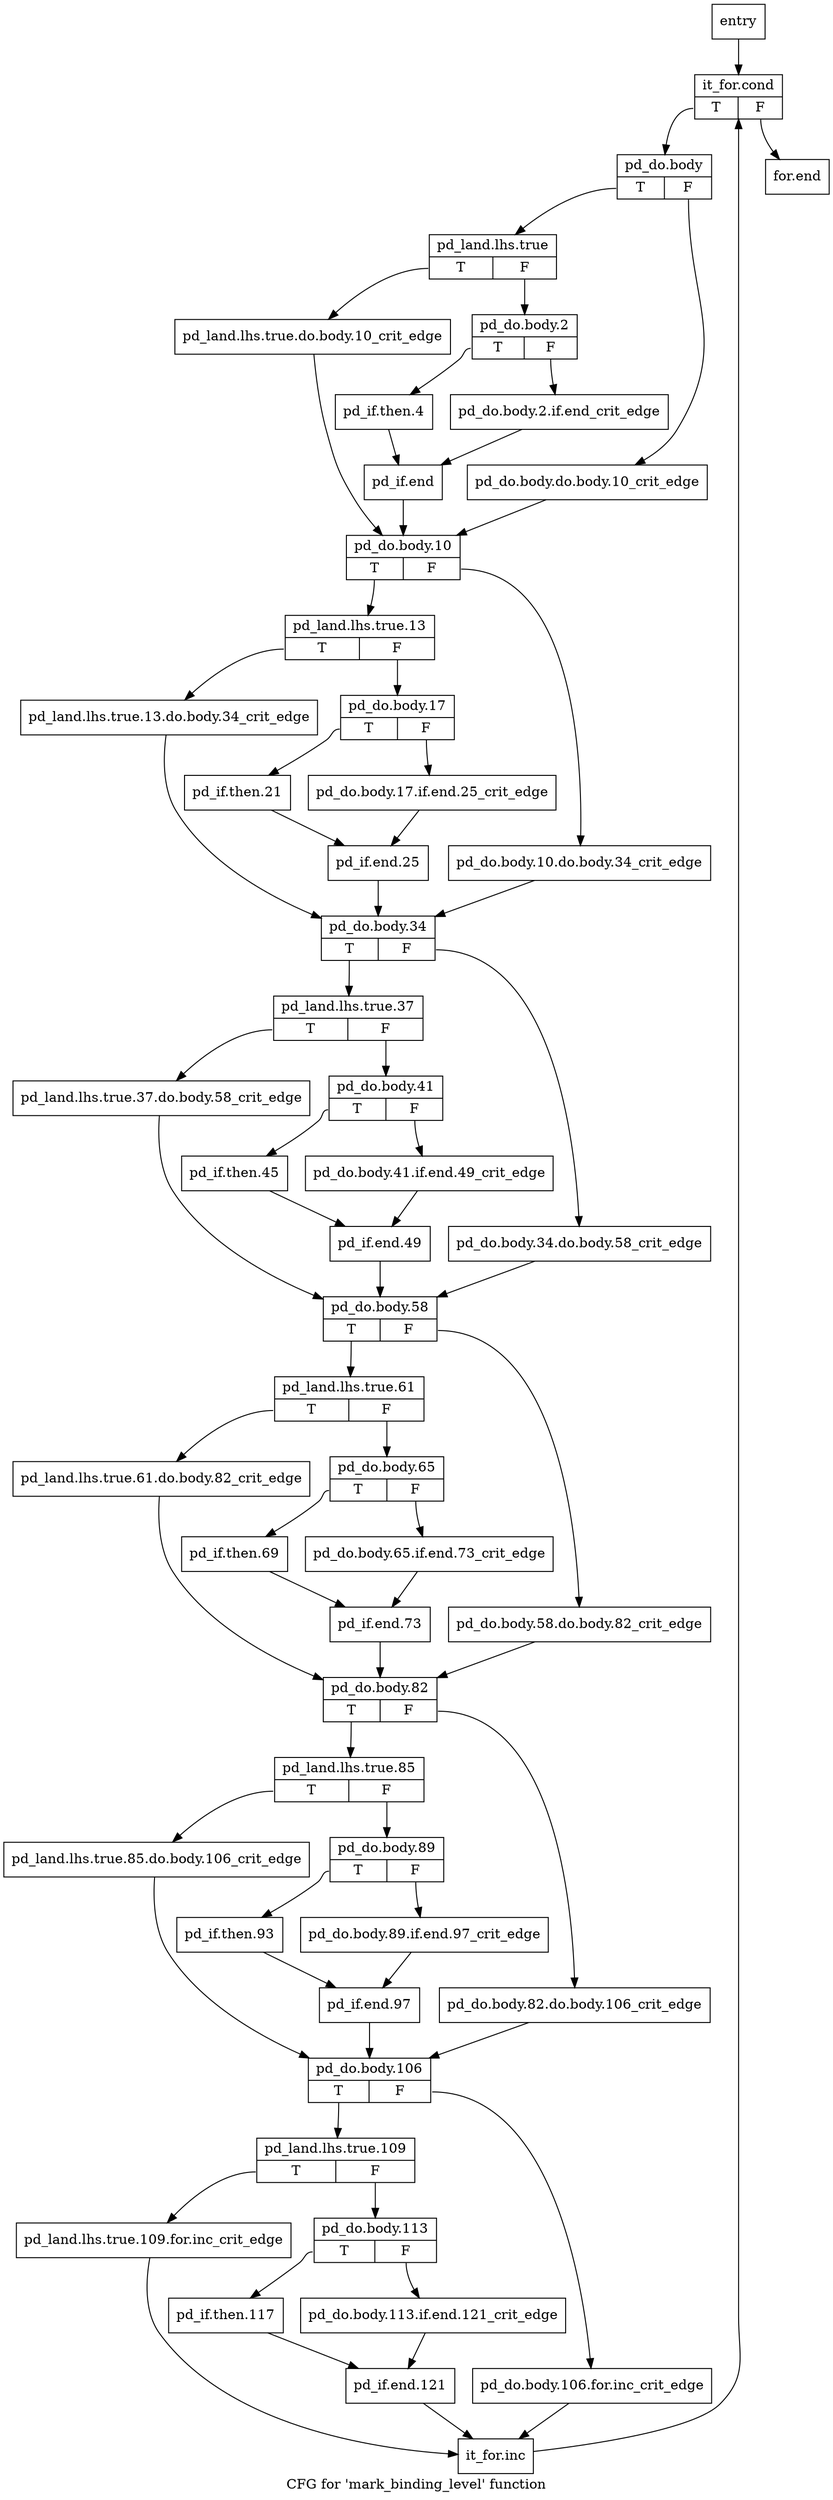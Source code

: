 digraph "CFG for 'mark_binding_level' function" {
	label="CFG for 'mark_binding_level' function";

	Node0x259ff40 [shape=record,label="{entry}"];
	Node0x259ff40 -> Node0x259ff90;
	Node0x259ff90 [shape=record,label="{it_for.cond|{<s0>T|<s1>F}}"];
	Node0x259ff90:s0 -> Node0x259ffe0;
	Node0x259ff90:s1 -> Node0x25a0f30;
	Node0x259ffe0 [shape=record,label="{pd_do.body|{<s0>T|<s1>F}}"];
	Node0x259ffe0:s0 -> Node0x25a0080;
	Node0x259ffe0:s1 -> Node0x25a0030;
	Node0x25a0030 [shape=record,label="{pd_do.body.do.body.10_crit_edge}"];
	Node0x25a0030 -> Node0x25a0260;
	Node0x25a0080 [shape=record,label="{pd_land.lhs.true|{<s0>T|<s1>F}}"];
	Node0x25a0080:s0 -> Node0x25a00d0;
	Node0x25a0080:s1 -> Node0x25a0120;
	Node0x25a00d0 [shape=record,label="{pd_land.lhs.true.do.body.10_crit_edge}"];
	Node0x25a00d0 -> Node0x25a0260;
	Node0x25a0120 [shape=record,label="{pd_do.body.2|{<s0>T|<s1>F}}"];
	Node0x25a0120:s0 -> Node0x25a01c0;
	Node0x25a0120:s1 -> Node0x25a0170;
	Node0x25a0170 [shape=record,label="{pd_do.body.2.if.end_crit_edge}"];
	Node0x25a0170 -> Node0x25a0210;
	Node0x25a01c0 [shape=record,label="{pd_if.then.4}"];
	Node0x25a01c0 -> Node0x25a0210;
	Node0x25a0210 [shape=record,label="{pd_if.end}"];
	Node0x25a0210 -> Node0x25a0260;
	Node0x25a0260 [shape=record,label="{pd_do.body.10|{<s0>T|<s1>F}}"];
	Node0x25a0260:s0 -> Node0x25a0300;
	Node0x25a0260:s1 -> Node0x25a02b0;
	Node0x25a02b0 [shape=record,label="{pd_do.body.10.do.body.34_crit_edge}"];
	Node0x25a02b0 -> Node0x25a04e0;
	Node0x25a0300 [shape=record,label="{pd_land.lhs.true.13|{<s0>T|<s1>F}}"];
	Node0x25a0300:s0 -> Node0x25a0350;
	Node0x25a0300:s1 -> Node0x25a03a0;
	Node0x25a0350 [shape=record,label="{pd_land.lhs.true.13.do.body.34_crit_edge}"];
	Node0x25a0350 -> Node0x25a04e0;
	Node0x25a03a0 [shape=record,label="{pd_do.body.17|{<s0>T|<s1>F}}"];
	Node0x25a03a0:s0 -> Node0x25a0440;
	Node0x25a03a0:s1 -> Node0x25a03f0;
	Node0x25a03f0 [shape=record,label="{pd_do.body.17.if.end.25_crit_edge}"];
	Node0x25a03f0 -> Node0x25a0490;
	Node0x25a0440 [shape=record,label="{pd_if.then.21}"];
	Node0x25a0440 -> Node0x25a0490;
	Node0x25a0490 [shape=record,label="{pd_if.end.25}"];
	Node0x25a0490 -> Node0x25a04e0;
	Node0x25a04e0 [shape=record,label="{pd_do.body.34|{<s0>T|<s1>F}}"];
	Node0x25a04e0:s0 -> Node0x25a0580;
	Node0x25a04e0:s1 -> Node0x25a0530;
	Node0x25a0530 [shape=record,label="{pd_do.body.34.do.body.58_crit_edge}"];
	Node0x25a0530 -> Node0x25a0760;
	Node0x25a0580 [shape=record,label="{pd_land.lhs.true.37|{<s0>T|<s1>F}}"];
	Node0x25a0580:s0 -> Node0x25a05d0;
	Node0x25a0580:s1 -> Node0x25a0620;
	Node0x25a05d0 [shape=record,label="{pd_land.lhs.true.37.do.body.58_crit_edge}"];
	Node0x25a05d0 -> Node0x25a0760;
	Node0x25a0620 [shape=record,label="{pd_do.body.41|{<s0>T|<s1>F}}"];
	Node0x25a0620:s0 -> Node0x25a06c0;
	Node0x25a0620:s1 -> Node0x25a0670;
	Node0x25a0670 [shape=record,label="{pd_do.body.41.if.end.49_crit_edge}"];
	Node0x25a0670 -> Node0x25a0710;
	Node0x25a06c0 [shape=record,label="{pd_if.then.45}"];
	Node0x25a06c0 -> Node0x25a0710;
	Node0x25a0710 [shape=record,label="{pd_if.end.49}"];
	Node0x25a0710 -> Node0x25a0760;
	Node0x25a0760 [shape=record,label="{pd_do.body.58|{<s0>T|<s1>F}}"];
	Node0x25a0760:s0 -> Node0x25a0800;
	Node0x25a0760:s1 -> Node0x25a07b0;
	Node0x25a07b0 [shape=record,label="{pd_do.body.58.do.body.82_crit_edge}"];
	Node0x25a07b0 -> Node0x25a09e0;
	Node0x25a0800 [shape=record,label="{pd_land.lhs.true.61|{<s0>T|<s1>F}}"];
	Node0x25a0800:s0 -> Node0x25a0850;
	Node0x25a0800:s1 -> Node0x25a08a0;
	Node0x25a0850 [shape=record,label="{pd_land.lhs.true.61.do.body.82_crit_edge}"];
	Node0x25a0850 -> Node0x25a09e0;
	Node0x25a08a0 [shape=record,label="{pd_do.body.65|{<s0>T|<s1>F}}"];
	Node0x25a08a0:s0 -> Node0x25a0940;
	Node0x25a08a0:s1 -> Node0x25a08f0;
	Node0x25a08f0 [shape=record,label="{pd_do.body.65.if.end.73_crit_edge}"];
	Node0x25a08f0 -> Node0x25a0990;
	Node0x25a0940 [shape=record,label="{pd_if.then.69}"];
	Node0x25a0940 -> Node0x25a0990;
	Node0x25a0990 [shape=record,label="{pd_if.end.73}"];
	Node0x25a0990 -> Node0x25a09e0;
	Node0x25a09e0 [shape=record,label="{pd_do.body.82|{<s0>T|<s1>F}}"];
	Node0x25a09e0:s0 -> Node0x25a0a80;
	Node0x25a09e0:s1 -> Node0x25a0a30;
	Node0x25a0a30 [shape=record,label="{pd_do.body.82.do.body.106_crit_edge}"];
	Node0x25a0a30 -> Node0x25a0c60;
	Node0x25a0a80 [shape=record,label="{pd_land.lhs.true.85|{<s0>T|<s1>F}}"];
	Node0x25a0a80:s0 -> Node0x25a0ad0;
	Node0x25a0a80:s1 -> Node0x25a0b20;
	Node0x25a0ad0 [shape=record,label="{pd_land.lhs.true.85.do.body.106_crit_edge}"];
	Node0x25a0ad0 -> Node0x25a0c60;
	Node0x25a0b20 [shape=record,label="{pd_do.body.89|{<s0>T|<s1>F}}"];
	Node0x25a0b20:s0 -> Node0x25a0bc0;
	Node0x25a0b20:s1 -> Node0x25a0b70;
	Node0x25a0b70 [shape=record,label="{pd_do.body.89.if.end.97_crit_edge}"];
	Node0x25a0b70 -> Node0x25a0c10;
	Node0x25a0bc0 [shape=record,label="{pd_if.then.93}"];
	Node0x25a0bc0 -> Node0x25a0c10;
	Node0x25a0c10 [shape=record,label="{pd_if.end.97}"];
	Node0x25a0c10 -> Node0x25a0c60;
	Node0x25a0c60 [shape=record,label="{pd_do.body.106|{<s0>T|<s1>F}}"];
	Node0x25a0c60:s0 -> Node0x25a0d00;
	Node0x25a0c60:s1 -> Node0x25a0cb0;
	Node0x25a0cb0 [shape=record,label="{pd_do.body.106.for.inc_crit_edge}"];
	Node0x25a0cb0 -> Node0x25a0ee0;
	Node0x25a0d00 [shape=record,label="{pd_land.lhs.true.109|{<s0>T|<s1>F}}"];
	Node0x25a0d00:s0 -> Node0x25a0d50;
	Node0x25a0d00:s1 -> Node0x25a0da0;
	Node0x25a0d50 [shape=record,label="{pd_land.lhs.true.109.for.inc_crit_edge}"];
	Node0x25a0d50 -> Node0x25a0ee0;
	Node0x25a0da0 [shape=record,label="{pd_do.body.113|{<s0>T|<s1>F}}"];
	Node0x25a0da0:s0 -> Node0x25a0e40;
	Node0x25a0da0:s1 -> Node0x25a0df0;
	Node0x25a0df0 [shape=record,label="{pd_do.body.113.if.end.121_crit_edge}"];
	Node0x25a0df0 -> Node0x25a0e90;
	Node0x25a0e40 [shape=record,label="{pd_if.then.117}"];
	Node0x25a0e40 -> Node0x25a0e90;
	Node0x25a0e90 [shape=record,label="{pd_if.end.121}"];
	Node0x25a0e90 -> Node0x25a0ee0;
	Node0x25a0ee0 [shape=record,label="{it_for.inc}"];
	Node0x25a0ee0 -> Node0x259ff90;
	Node0x25a0f30 [shape=record,label="{for.end}"];
}
